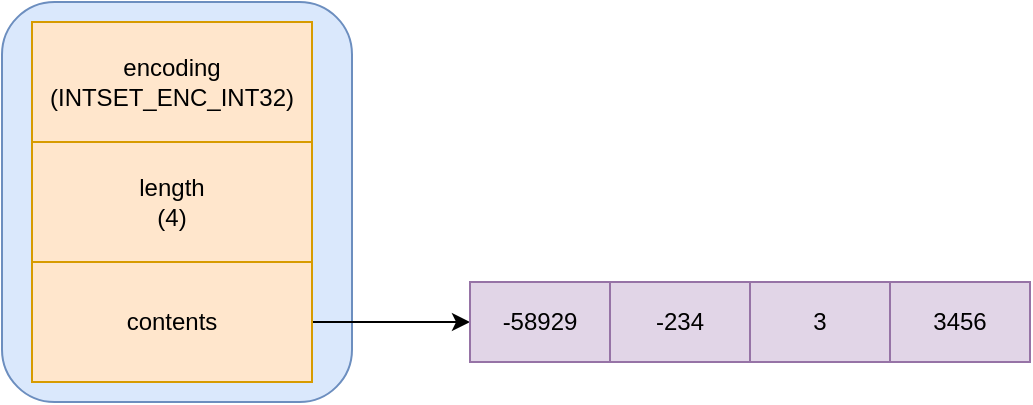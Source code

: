 <mxfile version="26.0.16">
  <diagram name="第 1 页" id="v1EzYYzV_NWCGYMumPEh">
    <mxGraphModel dx="1026" dy="684" grid="1" gridSize="10" guides="1" tooltips="1" connect="1" arrows="1" fold="1" page="1" pageScale="1" pageWidth="827" pageHeight="1169" math="0" shadow="0">
      <root>
        <mxCell id="0" />
        <mxCell id="1" parent="0" />
        <mxCell id="FJsLPhMahQFC0DjH6bhX-1" value="" style="rounded=1;whiteSpace=wrap;html=1;fillColor=#dae8fc;strokeColor=#6c8ebf;" vertex="1" parent="1">
          <mxGeometry x="145" y="420" width="175" height="200" as="geometry" />
        </mxCell>
        <mxCell id="FJsLPhMahQFC0DjH6bhX-2" value="encoding&lt;div&gt;(INTSET_ENC_INT32)&lt;/div&gt;" style="rounded=0;whiteSpace=wrap;html=1;fillColor=#ffe6cc;strokeColor=#d79b00;" vertex="1" parent="1">
          <mxGeometry x="160" y="430" width="140" height="60" as="geometry" />
        </mxCell>
        <mxCell id="FJsLPhMahQFC0DjH6bhX-3" value="length&lt;div&gt;(4)&lt;/div&gt;" style="rounded=0;whiteSpace=wrap;html=1;fillColor=#ffe6cc;strokeColor=#d79b00;" vertex="1" parent="1">
          <mxGeometry x="160" y="490" width="140" height="60" as="geometry" />
        </mxCell>
        <mxCell id="FJsLPhMahQFC0DjH6bhX-9" style="edgeStyle=orthogonalEdgeStyle;rounded=0;orthogonalLoop=1;jettySize=auto;html=1;entryX=0;entryY=0.5;entryDx=0;entryDy=0;" edge="1" parent="1" source="FJsLPhMahQFC0DjH6bhX-4" target="FJsLPhMahQFC0DjH6bhX-5">
          <mxGeometry relative="1" as="geometry" />
        </mxCell>
        <mxCell id="FJsLPhMahQFC0DjH6bhX-4" value="contents" style="rounded=0;whiteSpace=wrap;html=1;fillColor=#ffe6cc;strokeColor=#d79b00;" vertex="1" parent="1">
          <mxGeometry x="160" y="550" width="140" height="60" as="geometry" />
        </mxCell>
        <mxCell id="FJsLPhMahQFC0DjH6bhX-5" value="-58929" style="rounded=0;whiteSpace=wrap;html=1;fillColor=#e1d5e7;strokeColor=#9673a6;" vertex="1" parent="1">
          <mxGeometry x="379" y="560" width="70" height="40" as="geometry" />
        </mxCell>
        <mxCell id="FJsLPhMahQFC0DjH6bhX-6" value="-234" style="rounded=0;whiteSpace=wrap;html=1;fillColor=#e1d5e7;strokeColor=#9673a6;" vertex="1" parent="1">
          <mxGeometry x="449" y="560" width="70" height="40" as="geometry" />
        </mxCell>
        <mxCell id="FJsLPhMahQFC0DjH6bhX-7" value="3" style="rounded=0;whiteSpace=wrap;html=1;fillColor=#e1d5e7;strokeColor=#9673a6;" vertex="1" parent="1">
          <mxGeometry x="519" y="560" width="70" height="40" as="geometry" />
        </mxCell>
        <mxCell id="FJsLPhMahQFC0DjH6bhX-8" value="3456" style="rounded=0;whiteSpace=wrap;html=1;fillColor=#e1d5e7;strokeColor=#9673a6;" vertex="1" parent="1">
          <mxGeometry x="589" y="560" width="70" height="40" as="geometry" />
        </mxCell>
      </root>
    </mxGraphModel>
  </diagram>
</mxfile>
